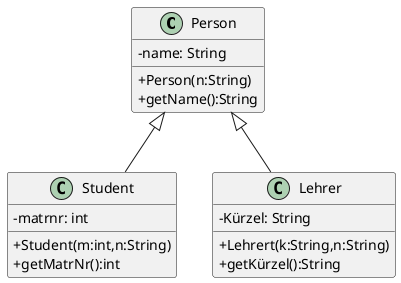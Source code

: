 @startuml
skinparam classAttributeIconSize 0

Person <|-- Student
Person <|-- Lehrer

class Person {
    - name: String
    
    
    + Person(n:String)
    + getName():String
}

class Student {
    - matrnr: int

    + Student(m:int,n:String)
    + getMatrNr():int
}

class Lehrer {
    - Kürzel: String

    + Lehrert(k:String,n:String)
    + getKürzel():String
}


@enduml